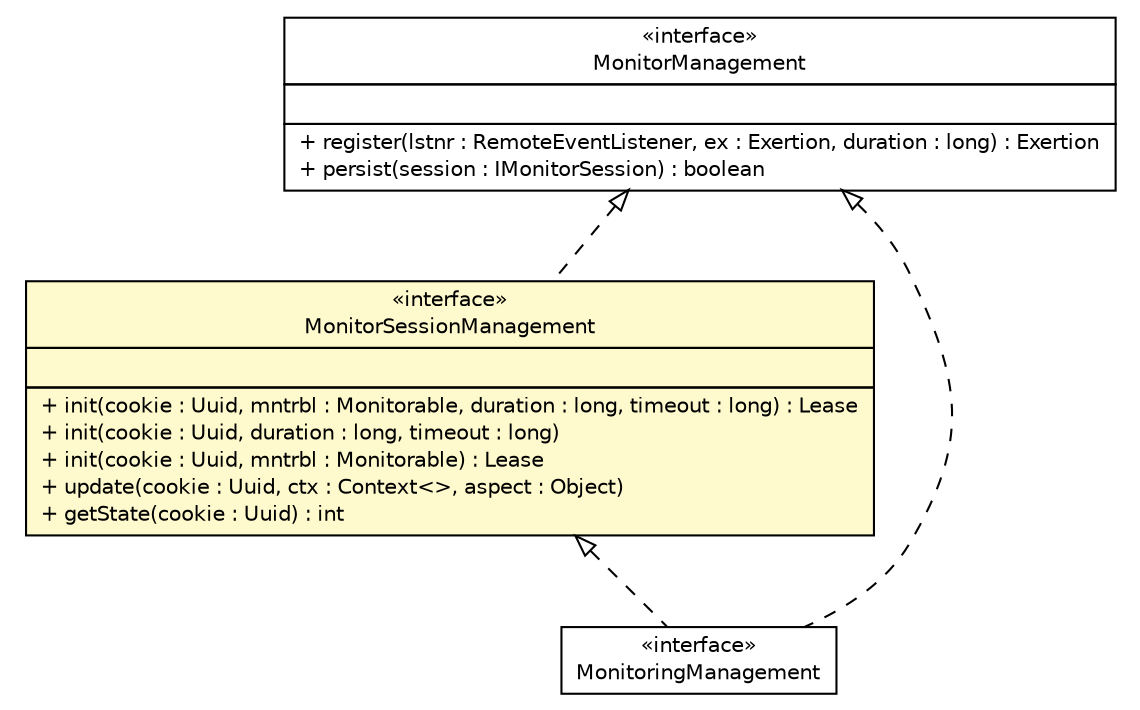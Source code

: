 #!/usr/local/bin/dot
#
# Class diagram 
# Generated by UMLGraph version R5_6 (http://www.umlgraph.org/)
#

digraph G {
	edge [fontname="Helvetica",fontsize=10,labelfontname="Helvetica",labelfontsize=10];
	node [fontname="Helvetica",fontsize=10,shape=plaintext];
	nodesep=0.25;
	ranksep=0.5;
	// sorcer.core.monitor.MonitorManagement
	c294402 [label=<<table title="sorcer.core.monitor.MonitorManagement" border="0" cellborder="1" cellspacing="0" cellpadding="2" port="p" href="./MonitorManagement.html">
		<tr><td><table border="0" cellspacing="0" cellpadding="1">
<tr><td align="center" balign="center"> &#171;interface&#187; </td></tr>
<tr><td align="center" balign="center"> MonitorManagement </td></tr>
		</table></td></tr>
		<tr><td><table border="0" cellspacing="0" cellpadding="1">
<tr><td align="left" balign="left">  </td></tr>
		</table></td></tr>
		<tr><td><table border="0" cellspacing="0" cellpadding="1">
<tr><td align="left" balign="left"> + register(lstnr : RemoteEventListener, ex : Exertion, duration : long) : Exertion </td></tr>
<tr><td align="left" balign="left"> + persist(session : IMonitorSession) : boolean </td></tr>
		</table></td></tr>
		</table>>, URL="./MonitorManagement.html", fontname="Helvetica", fontcolor="black", fontsize=10.0];
	// sorcer.core.monitor.MonitorSessionManagement
	c294403 [label=<<table title="sorcer.core.monitor.MonitorSessionManagement" border="0" cellborder="1" cellspacing="0" cellpadding="2" port="p" bgcolor="lemonChiffon" href="./MonitorSessionManagement.html">
		<tr><td><table border="0" cellspacing="0" cellpadding="1">
<tr><td align="center" balign="center"> &#171;interface&#187; </td></tr>
<tr><td align="center" balign="center"> MonitorSessionManagement </td></tr>
		</table></td></tr>
		<tr><td><table border="0" cellspacing="0" cellpadding="1">
<tr><td align="left" balign="left">  </td></tr>
		</table></td></tr>
		<tr><td><table border="0" cellspacing="0" cellpadding="1">
<tr><td align="left" balign="left"> + init(cookie : Uuid, mntrbl : Monitorable, duration : long, timeout : long) : Lease </td></tr>
<tr><td align="left" balign="left"> + init(cookie : Uuid, duration : long, timeout : long) </td></tr>
<tr><td align="left" balign="left"> + init(cookie : Uuid, mntrbl : Monitorable) : Lease </td></tr>
<tr><td align="left" balign="left"> + update(cookie : Uuid, ctx : Context&lt;&gt;, aspect : Object) </td></tr>
<tr><td align="left" balign="left"> + getState(cookie : Uuid) : int </td></tr>
		</table></td></tr>
		</table>>, URL="./MonitorSessionManagement.html", fontname="Helvetica", fontcolor="black", fontsize=10.0];
	// sorcer.core.monitor.MonitoringManagement
	c294404 [label=<<table title="sorcer.core.monitor.MonitoringManagement" border="0" cellborder="1" cellspacing="0" cellpadding="2" port="p" href="./MonitoringManagement.html">
		<tr><td><table border="0" cellspacing="0" cellpadding="1">
<tr><td align="center" balign="center"> &#171;interface&#187; </td></tr>
<tr><td align="center" balign="center"> MonitoringManagement </td></tr>
		</table></td></tr>
		</table>>, URL="./MonitoringManagement.html", fontname="Helvetica", fontcolor="black", fontsize=10.0];
	//sorcer.core.monitor.MonitorSessionManagement implements sorcer.core.monitor.MonitorManagement
	c294402:p -> c294403:p [dir=back,arrowtail=empty,style=dashed];
	//sorcer.core.monitor.MonitoringManagement implements sorcer.core.monitor.MonitorManagement
	c294402:p -> c294404:p [dir=back,arrowtail=empty,style=dashed];
	//sorcer.core.monitor.MonitoringManagement implements sorcer.core.monitor.MonitorSessionManagement
	c294403:p -> c294404:p [dir=back,arrowtail=empty,style=dashed];
}

